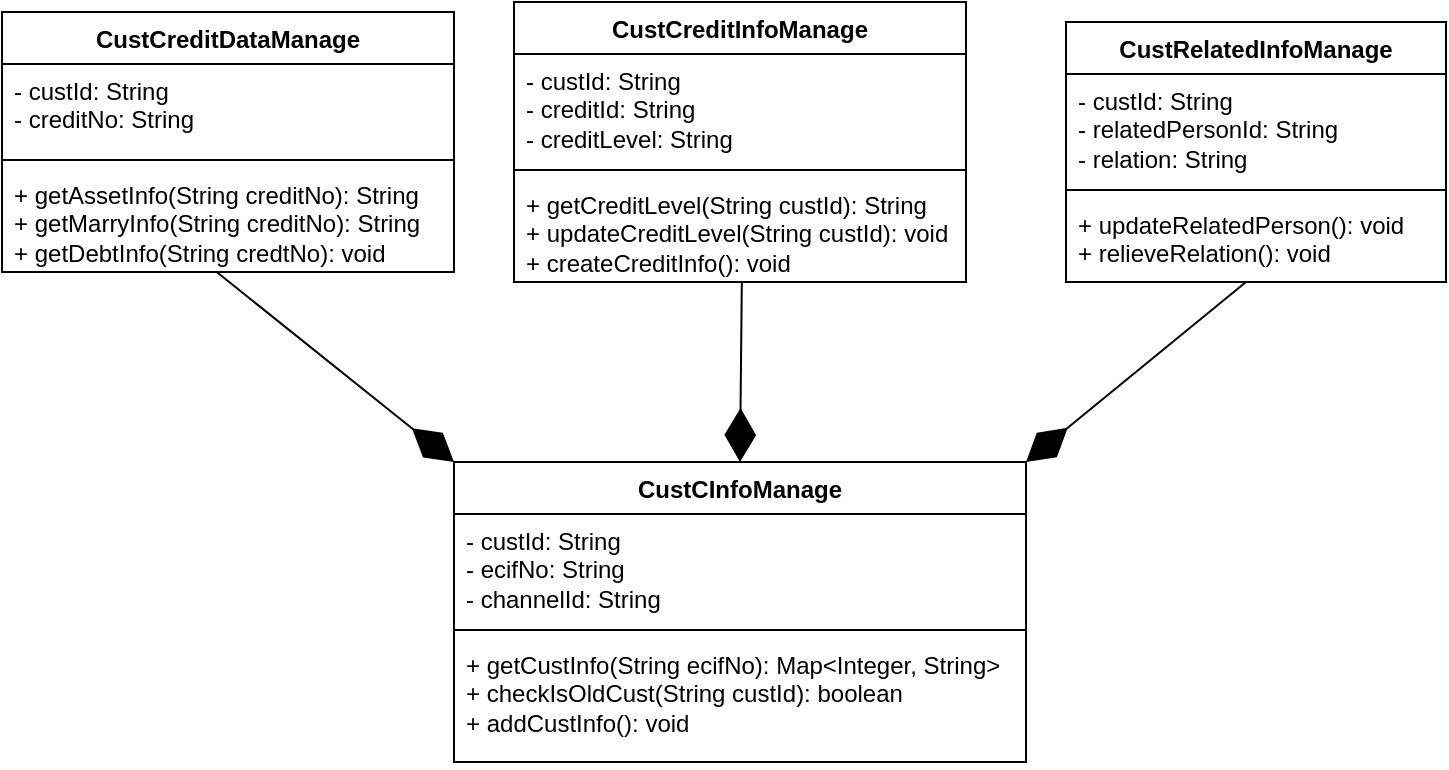 <mxfile version="21.6.5" type="github">
  <diagram id="C5RBs43oDa-KdzZeNtuy" name="Page-1">
    <mxGraphModel dx="1166" dy="775" grid="1" gridSize="10" guides="1" tooltips="1" connect="1" arrows="1" fold="1" page="1" pageScale="1" pageWidth="827" pageHeight="1169" math="0" shadow="0">
      <root>
        <mxCell id="WIyWlLk6GJQsqaUBKTNV-0" />
        <mxCell id="WIyWlLk6GJQsqaUBKTNV-1" parent="WIyWlLk6GJQsqaUBKTNV-0" />
        <mxCell id="JPXvTSORxzWnUjppaz0d-0" value="CustCInfoManage" style="swimlane;fontStyle=1;align=center;verticalAlign=top;childLayout=stackLayout;horizontal=1;startSize=26;horizontalStack=0;resizeParent=1;resizeParentMax=0;resizeLast=0;collapsible=1;marginBottom=0;whiteSpace=wrap;html=1;" parent="WIyWlLk6GJQsqaUBKTNV-1" vertex="1">
          <mxGeometry x="254" y="320" width="286" height="150" as="geometry" />
        </mxCell>
        <mxCell id="JPXvTSORxzWnUjppaz0d-1" value="- custId: String&lt;br&gt;- ecifNo: String&lt;br&gt;- channelId: String" style="text;strokeColor=none;fillColor=none;align=left;verticalAlign=top;spacingLeft=4;spacingRight=4;overflow=hidden;rotatable=0;points=[[0,0.5],[1,0.5]];portConstraint=eastwest;whiteSpace=wrap;html=1;" parent="JPXvTSORxzWnUjppaz0d-0" vertex="1">
          <mxGeometry y="26" width="286" height="54" as="geometry" />
        </mxCell>
        <mxCell id="JPXvTSORxzWnUjppaz0d-2" value="" style="line;strokeWidth=1;fillColor=none;align=left;verticalAlign=middle;spacingTop=-1;spacingLeft=3;spacingRight=3;rotatable=0;labelPosition=right;points=[];portConstraint=eastwest;strokeColor=inherit;" parent="JPXvTSORxzWnUjppaz0d-0" vertex="1">
          <mxGeometry y="80" width="286" height="8" as="geometry" />
        </mxCell>
        <mxCell id="JPXvTSORxzWnUjppaz0d-3" value="+ getCustInfo(String ecifNo): Map&amp;lt;Integer, String&amp;gt;&lt;br&gt;+ checkIsOldCust(String custId): boolean&lt;br&gt;+ addCustInfo(): void" style="text;strokeColor=none;fillColor=none;align=left;verticalAlign=top;spacingLeft=4;spacingRight=4;overflow=hidden;rotatable=0;points=[[0,0.5],[1,0.5]];portConstraint=eastwest;whiteSpace=wrap;html=1;" parent="JPXvTSORxzWnUjppaz0d-0" vertex="1">
          <mxGeometry y="88" width="286" height="62" as="geometry" />
        </mxCell>
        <mxCell id="9bOCLUyIO7LpmUojsbxt-0" value="CustCreditInfoManage" style="swimlane;fontStyle=1;align=center;verticalAlign=top;childLayout=stackLayout;horizontal=1;startSize=26;horizontalStack=0;resizeParent=1;resizeParentMax=0;resizeLast=0;collapsible=1;marginBottom=0;whiteSpace=wrap;html=1;" vertex="1" parent="WIyWlLk6GJQsqaUBKTNV-1">
          <mxGeometry x="284" y="90" width="226" height="140" as="geometry" />
        </mxCell>
        <mxCell id="9bOCLUyIO7LpmUojsbxt-1" value="- custId: String&lt;br&gt;- creditId: String&lt;br&gt;- creditLevel: String" style="text;strokeColor=none;fillColor=none;align=left;verticalAlign=top;spacingLeft=4;spacingRight=4;overflow=hidden;rotatable=0;points=[[0,0.5],[1,0.5]];portConstraint=eastwest;whiteSpace=wrap;html=1;" vertex="1" parent="9bOCLUyIO7LpmUojsbxt-0">
          <mxGeometry y="26" width="226" height="54" as="geometry" />
        </mxCell>
        <mxCell id="9bOCLUyIO7LpmUojsbxt-2" value="" style="line;strokeWidth=1;fillColor=none;align=left;verticalAlign=middle;spacingTop=-1;spacingLeft=3;spacingRight=3;rotatable=0;labelPosition=right;points=[];portConstraint=eastwest;strokeColor=inherit;" vertex="1" parent="9bOCLUyIO7LpmUojsbxt-0">
          <mxGeometry y="80" width="226" height="8" as="geometry" />
        </mxCell>
        <mxCell id="9bOCLUyIO7LpmUojsbxt-3" value="+ getCreditLevel(String custId): String&lt;br&gt;+ updateCreditLevel(String custId): void&lt;br&gt;+ createCreditInfo(): void" style="text;strokeColor=none;fillColor=none;align=left;verticalAlign=top;spacingLeft=4;spacingRight=4;overflow=hidden;rotatable=0;points=[[0,0.5],[1,0.5]];portConstraint=eastwest;whiteSpace=wrap;html=1;" vertex="1" parent="9bOCLUyIO7LpmUojsbxt-0">
          <mxGeometry y="88" width="226" height="52" as="geometry" />
        </mxCell>
        <mxCell id="9bOCLUyIO7LpmUojsbxt-4" value="" style="endArrow=diamondThin;endFill=1;endSize=24;html=1;rounded=0;entryX=0.5;entryY=0;entryDx=0;entryDy=0;exitX=0.504;exitY=1.006;exitDx=0;exitDy=0;exitPerimeter=0;" edge="1" parent="WIyWlLk6GJQsqaUBKTNV-1" source="9bOCLUyIO7LpmUojsbxt-3" target="JPXvTSORxzWnUjppaz0d-0">
          <mxGeometry width="160" relative="1" as="geometry">
            <mxPoint x="400" y="230" as="sourcePoint" />
            <mxPoint x="470" y="280" as="targetPoint" />
          </mxGeometry>
        </mxCell>
        <mxCell id="9bOCLUyIO7LpmUojsbxt-6" value="CustCreditDataManage" style="swimlane;fontStyle=1;align=center;verticalAlign=top;childLayout=stackLayout;horizontal=1;startSize=26;horizontalStack=0;resizeParent=1;resizeParentMax=0;resizeLast=0;collapsible=1;marginBottom=0;whiteSpace=wrap;html=1;" vertex="1" parent="WIyWlLk6GJQsqaUBKTNV-1">
          <mxGeometry x="28" y="95" width="226" height="130" as="geometry" />
        </mxCell>
        <mxCell id="9bOCLUyIO7LpmUojsbxt-7" value="- custId: String&lt;br&gt;- creditNo: String" style="text;strokeColor=none;fillColor=none;align=left;verticalAlign=top;spacingLeft=4;spacingRight=4;overflow=hidden;rotatable=0;points=[[0,0.5],[1,0.5]];portConstraint=eastwest;whiteSpace=wrap;html=1;" vertex="1" parent="9bOCLUyIO7LpmUojsbxt-6">
          <mxGeometry y="26" width="226" height="44" as="geometry" />
        </mxCell>
        <mxCell id="9bOCLUyIO7LpmUojsbxt-8" value="" style="line;strokeWidth=1;fillColor=none;align=left;verticalAlign=middle;spacingTop=-1;spacingLeft=3;spacingRight=3;rotatable=0;labelPosition=right;points=[];portConstraint=eastwest;strokeColor=inherit;" vertex="1" parent="9bOCLUyIO7LpmUojsbxt-6">
          <mxGeometry y="70" width="226" height="8" as="geometry" />
        </mxCell>
        <mxCell id="9bOCLUyIO7LpmUojsbxt-9" value="+ getAssetInfo(String creditNo): String&lt;br&gt;+ getMarryInfo(String creditNo): String&lt;br&gt;+ getDebtInfo(String credtNo): void" style="text;strokeColor=none;fillColor=none;align=left;verticalAlign=top;spacingLeft=4;spacingRight=4;overflow=hidden;rotatable=0;points=[[0,0.5],[1,0.5]];portConstraint=eastwest;whiteSpace=wrap;html=1;" vertex="1" parent="9bOCLUyIO7LpmUojsbxt-6">
          <mxGeometry y="78" width="226" height="52" as="geometry" />
        </mxCell>
        <mxCell id="9bOCLUyIO7LpmUojsbxt-10" value="" style="endArrow=diamondThin;endFill=1;endSize=24;html=1;rounded=0;exitX=0.475;exitY=1;exitDx=0;exitDy=0;exitPerimeter=0;entryX=0;entryY=0;entryDx=0;entryDy=0;" edge="1" parent="WIyWlLk6GJQsqaUBKTNV-1" source="9bOCLUyIO7LpmUojsbxt-9" target="JPXvTSORxzWnUjppaz0d-0">
          <mxGeometry width="160" relative="1" as="geometry">
            <mxPoint x="60" y="280" as="sourcePoint" />
            <mxPoint x="220" y="280" as="targetPoint" />
          </mxGeometry>
        </mxCell>
        <mxCell id="9bOCLUyIO7LpmUojsbxt-11" value="CustRelatedInfoManage" style="swimlane;fontStyle=1;align=center;verticalAlign=top;childLayout=stackLayout;horizontal=1;startSize=26;horizontalStack=0;resizeParent=1;resizeParentMax=0;resizeLast=0;collapsible=1;marginBottom=0;whiteSpace=wrap;html=1;" vertex="1" parent="WIyWlLk6GJQsqaUBKTNV-1">
          <mxGeometry x="560" y="100" width="190" height="130" as="geometry" />
        </mxCell>
        <mxCell id="9bOCLUyIO7LpmUojsbxt-12" value="- custId: String&lt;br&gt;- relatedPersonId: String&lt;br&gt;- relation: String" style="text;strokeColor=none;fillColor=none;align=left;verticalAlign=top;spacingLeft=4;spacingRight=4;overflow=hidden;rotatable=0;points=[[0,0.5],[1,0.5]];portConstraint=eastwest;whiteSpace=wrap;html=1;" vertex="1" parent="9bOCLUyIO7LpmUojsbxt-11">
          <mxGeometry y="26" width="190" height="54" as="geometry" />
        </mxCell>
        <mxCell id="9bOCLUyIO7LpmUojsbxt-13" value="" style="line;strokeWidth=1;fillColor=none;align=left;verticalAlign=middle;spacingTop=-1;spacingLeft=3;spacingRight=3;rotatable=0;labelPosition=right;points=[];portConstraint=eastwest;strokeColor=inherit;" vertex="1" parent="9bOCLUyIO7LpmUojsbxt-11">
          <mxGeometry y="80" width="190" height="8" as="geometry" />
        </mxCell>
        <mxCell id="9bOCLUyIO7LpmUojsbxt-14" value="+ updateRelatedPerson(): void&lt;br&gt;+ relieveRelation(): void" style="text;strokeColor=none;fillColor=none;align=left;verticalAlign=top;spacingLeft=4;spacingRight=4;overflow=hidden;rotatable=0;points=[[0,0.5],[1,0.5]];portConstraint=eastwest;whiteSpace=wrap;html=1;" vertex="1" parent="9bOCLUyIO7LpmUojsbxt-11">
          <mxGeometry y="88" width="190" height="42" as="geometry" />
        </mxCell>
        <mxCell id="9bOCLUyIO7LpmUojsbxt-15" value="" style="endArrow=diamondThin;endFill=1;endSize=24;html=1;rounded=0;entryX=0.5;entryY=0;entryDx=0;entryDy=0;" edge="1" parent="WIyWlLk6GJQsqaUBKTNV-1">
          <mxGeometry width="160" relative="1" as="geometry">
            <mxPoint x="650" y="230" as="sourcePoint" />
            <mxPoint x="540" y="320" as="targetPoint" />
          </mxGeometry>
        </mxCell>
      </root>
    </mxGraphModel>
  </diagram>
</mxfile>
